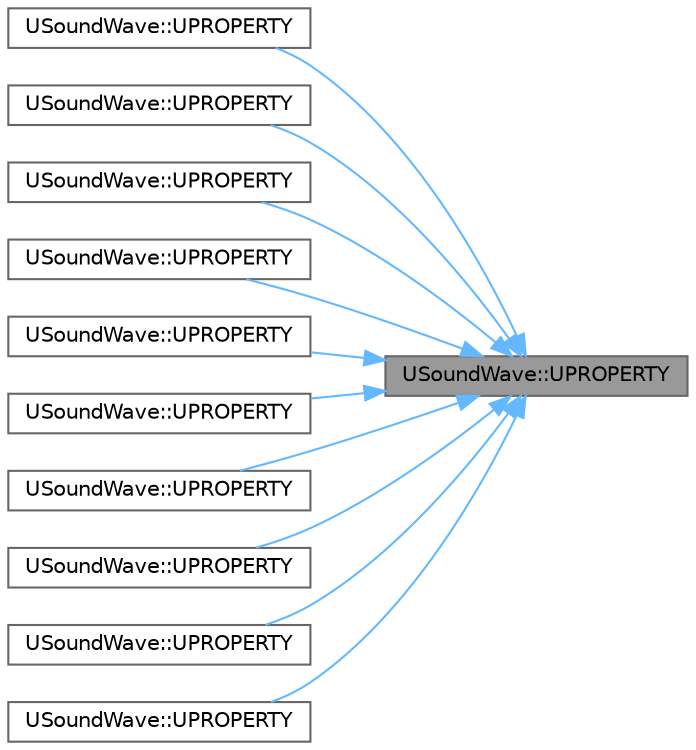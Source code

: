 digraph "USoundWave::UPROPERTY"
{
 // INTERACTIVE_SVG=YES
 // LATEX_PDF_SIZE
  bgcolor="transparent";
  edge [fontname=Helvetica,fontsize=10,labelfontname=Helvetica,labelfontsize=10];
  node [fontname=Helvetica,fontsize=10,shape=box,height=0.2,width=0.4];
  rankdir="RL";
  Node1 [id="Node000001",label="USoundWave::UPROPERTY",height=0.2,width=0.4,color="gray40", fillcolor="grey60", style="filled", fontcolor="black",tooltip="Platform agnostic compression quality."];
  Node1 -> Node2 [id="edge1_Node000001_Node000002",dir="back",color="steelblue1",style="solid",tooltip=" "];
  Node2 [id="Node000002",label="USoundWave::UPROPERTY",height=0.2,width=0.4,color="grey40", fillcolor="white", style="filled",URL="$d9/db4/classUSoundWave.html#ac9338bec5f5fc6556764feb9d89c372e",tooltip="Playback volume of sound 0 to 1 - Default is 1.0."];
  Node1 -> Node3 [id="edge2_Node000001_Node000003",dir="back",color="steelblue1",style="solid",tooltip=" "];
  Node3 [id="Node000003",label="USoundWave::UPROPERTY",height=0.2,width=0.4,color="grey40", fillcolor="white", style="filled",URL="$d9/db4/classUSoundWave.html#a16a2cdd5de5e9d79add2578141432f91",tooltip="If set, when played directly (not through a sound cue) the wave will be played looping."];
  Node1 -> Node4 [id="edge3_Node000001_Node000004",dir="back",color="steelblue1",style="solid",tooltip=" "];
  Node4 [id="Node000004",label="USoundWave::UPROPERTY",height=0.2,width=0.4,color="grey40", fillcolor="white", style="filled",URL="$d9/db4/classUSoundWave.html#a5cd0da3b18c226a358e28df1a89aed11",tooltip="Determines the max sample rate to use if the platform enables \"Resampling For Device\" in project sett..."];
  Node1 -> Node5 [id="edge4_Node000001_Node000005",dir="back",color="steelblue1",style="solid",tooltip=" "];
  Node5 [id="Node000005",label="USoundWave::UPROPERTY",height=0.2,width=0.4,color="grey40", fillcolor="white", style="filled",URL="$d9/db4/classUSoundWave.html#a395991647e2be212d637dd3d690ccec8",tooltip="The priority of the subtitle."];
  Node1 -> Node6 [id="edge5_Node000001_Node000006",dir="back",color="steelblue1",style="solid",tooltip=" "];
  Node6 [id="Node000006",label="USoundWave::UPROPERTY",height=0.2,width=0.4,color="grey40", fillcolor="white", style="filled",URL="$d9/db4/classUSoundWave.html#a9b24f2863210cde5decaa0773dad52f4",tooltip="Number of channels of multichannel data; 1 or 2 for regular mono and stereo files."];
  Node1 -> Node7 [id="edge6_Node000001_Node000007",dir="back",color="steelblue1",style="solid",tooltip=" "];
  Node7 [id="Node000007",label="USoundWave::UPROPERTY",height=0.2,width=0.4,color="grey40", fillcolor="white", style="filled",URL="$d9/db4/classUSoundWave.html#a9245adec09f50aeb277c0b10160d43e8",tooltip="The cooked cooked envelope data."];
  Node1 -> Node8 [id="edge7_Node000001_Node000008",dir="back",color="steelblue1",style="solid",tooltip=" "];
  Node8 [id="Node000008",label="USoundWave::UPROPERTY",height=0.2,width=0.4,color="grey40", fillcolor="white", style="filled",URL="$d9/db4/classUSoundWave.html#aa6b24ef6701741e057ffe63634ceb2ed",tooltip="The cooked spectral time data."];
  Node1 -> Node9 [id="edge8_Node000001_Node000009",dir="back",color="steelblue1",style="solid",tooltip=" "];
  Node9 [id="Node000009",label="USoundWave::UPROPERTY",height=0.2,width=0.4,color="grey40", fillcolor="white", style="filled",URL="$d9/db4/classUSoundWave.html#a065e9366ccddb1c5d57bd188e2159992",tooltip="Subtitle cues."];
  Node1 -> Node10 [id="edge9_Node000001_Node000010",dir="back",color="steelblue1",style="solid",tooltip=" "];
  Node10 [id="Node000010",label="USoundWave::UPROPERTY",height=0.2,width=0.4,color="grey40", fillcolor="white", style="filled",URL="$d9/db4/classUSoundWave.html#a00083bd9f2f0e86035362231a31fbc50",tooltip="The frequencies (in hz) to analyze when doing baked FFT analysis."];
  Node1 -> Node11 [id="edge10_Node000001_Node000011",dir="back",color="steelblue1",style="solid",tooltip=" "];
  Node11 [id="Node000011",label="USoundWave::UPROPERTY",height=0.2,width=0.4,color="grey40", fillcolor="white", style="filled",URL="$d9/db4/classUSoundWave.html#a59d55dcdcc064ccde5ff0e961811469e",tooltip=" "];
}
